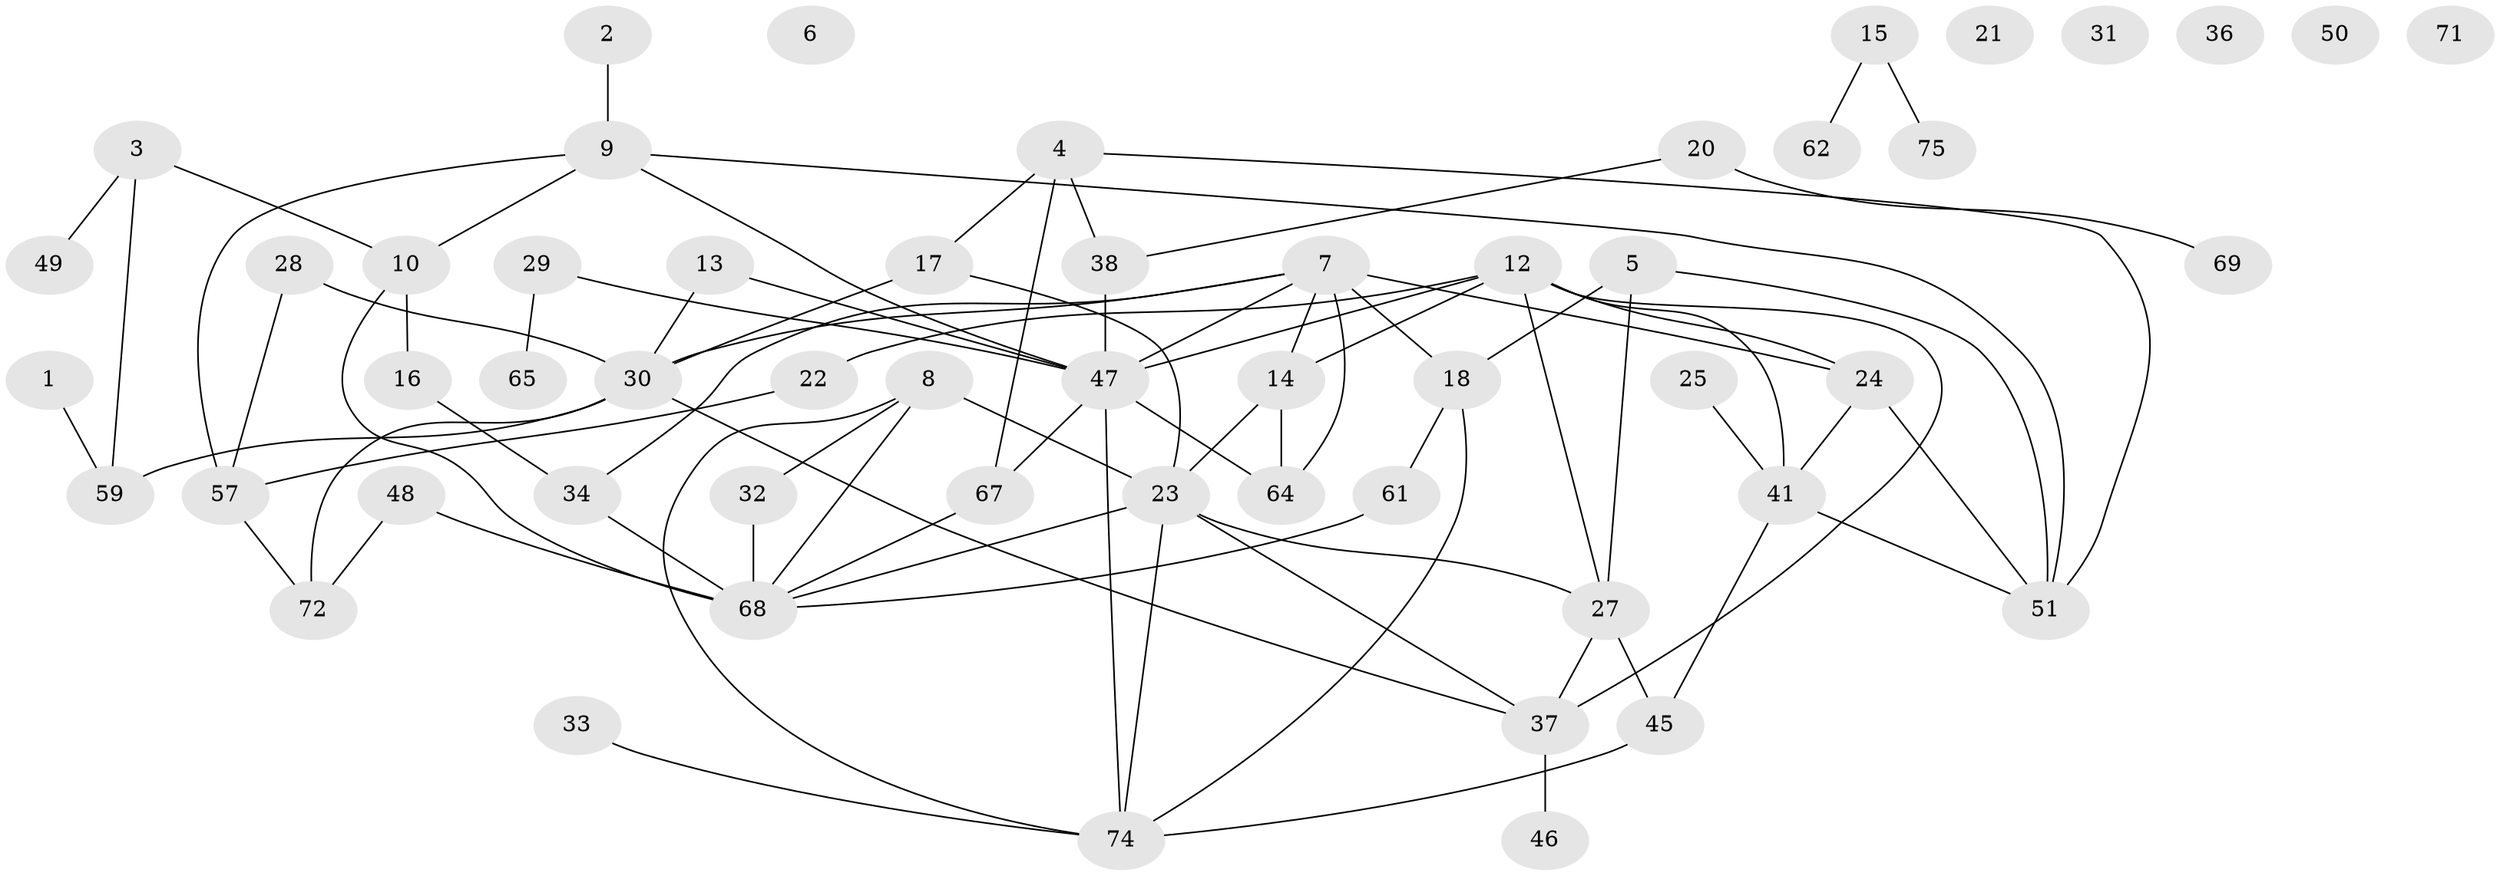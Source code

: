 // Generated by graph-tools (version 1.1) at 2025/23/03/03/25 07:23:28]
// undirected, 55 vertices, 82 edges
graph export_dot {
graph [start="1"]
  node [color=gray90,style=filled];
  1;
  2 [super="+60"];
  3 [super="+58"];
  4 [super="+77"];
  5;
  6;
  7 [super="+73"];
  8 [super="+39"];
  9;
  10 [super="+11"];
  12 [super="+44"];
  13;
  14 [super="+42"];
  15 [super="+35"];
  16 [super="+40"];
  17;
  18 [super="+19"];
  20 [super="+26"];
  21;
  22;
  23 [super="+43"];
  24 [super="+56"];
  25;
  27 [super="+63"];
  28;
  29;
  30 [super="+52"];
  31;
  32;
  33;
  34;
  36;
  37 [super="+53"];
  38;
  41 [super="+76"];
  45;
  46;
  47 [super="+54"];
  48;
  49;
  50;
  51 [super="+55"];
  57 [super="+66"];
  59;
  61;
  62;
  64;
  65;
  67;
  68 [super="+70"];
  69;
  71;
  72;
  74;
  75;
  1 -- 59;
  2 -- 9;
  3 -- 49;
  3 -- 10;
  3 -- 59;
  4 -- 67;
  4 -- 17;
  4 -- 51;
  4 -- 38;
  5 -- 18;
  5 -- 51;
  5 -- 27;
  7 -- 24 [weight=2];
  7 -- 34;
  7 -- 47;
  7 -- 64;
  7 -- 30;
  7 -- 18;
  7 -- 14;
  8 -- 74;
  8 -- 68;
  8 -- 32;
  8 -- 23;
  9 -- 10;
  9 -- 51;
  9 -- 57;
  9 -- 47;
  10 -- 68;
  10 -- 16;
  12 -- 27;
  12 -- 37;
  12 -- 22;
  12 -- 24;
  12 -- 14;
  12 -- 47;
  12 -- 41;
  13 -- 30;
  13 -- 47;
  14 -- 23;
  14 -- 64;
  15 -- 62;
  15 -- 75;
  16 -- 34;
  17 -- 30;
  17 -- 23;
  18 -- 74;
  18 -- 61;
  20 -- 38;
  20 -- 69;
  22 -- 57;
  23 -- 27;
  23 -- 68;
  23 -- 74;
  23 -- 37;
  24 -- 41;
  24 -- 51;
  25 -- 41;
  27 -- 37;
  27 -- 45;
  28 -- 30;
  28 -- 57;
  29 -- 47;
  29 -- 65;
  30 -- 72;
  30 -- 59;
  30 -- 37;
  32 -- 68;
  33 -- 74;
  34 -- 68;
  37 -- 46;
  38 -- 47;
  41 -- 51;
  41 -- 45;
  45 -- 74;
  47 -- 64;
  47 -- 67;
  47 -- 74;
  48 -- 68;
  48 -- 72;
  57 -- 72;
  61 -- 68;
  67 -- 68;
}
